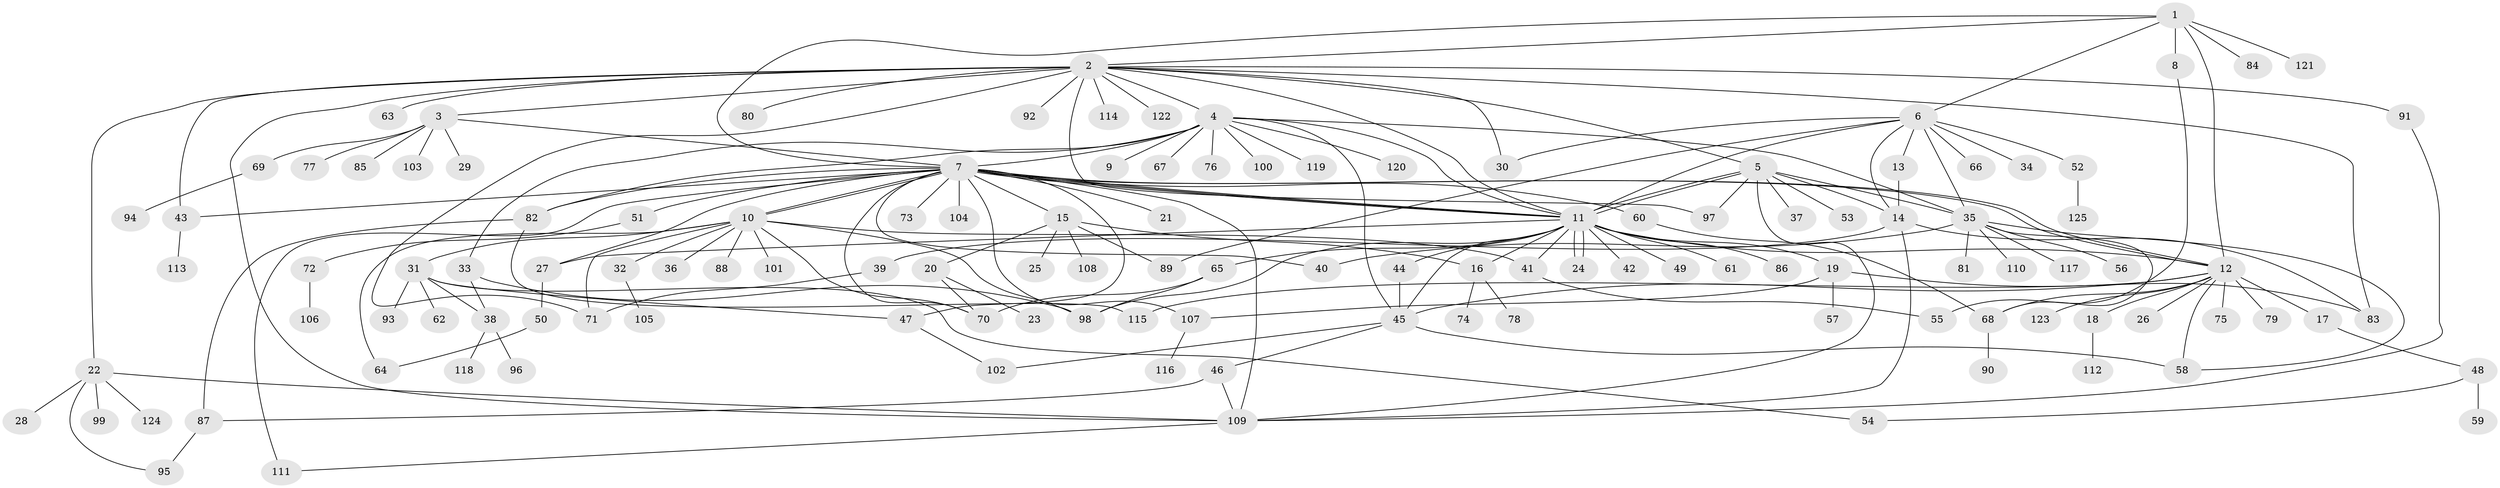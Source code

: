 // coarse degree distribution, {6: 0.020618556701030927, 31: 0.010309278350515464, 11: 0.030927835051546393, 15: 0.010309278350515464, 9: 0.010309278350515464, 27: 0.010309278350515464, 2: 0.21649484536082475, 1: 0.5051546391752577, 12: 0.010309278350515464, 7: 0.020618556701030927, 3: 0.10309278350515463, 5: 0.020618556701030927, 4: 0.030927835051546393}
// Generated by graph-tools (version 1.1) at 2025/23/03/03/25 07:23:55]
// undirected, 125 vertices, 185 edges
graph export_dot {
graph [start="1"]
  node [color=gray90,style=filled];
  1;
  2;
  3;
  4;
  5;
  6;
  7;
  8;
  9;
  10;
  11;
  12;
  13;
  14;
  15;
  16;
  17;
  18;
  19;
  20;
  21;
  22;
  23;
  24;
  25;
  26;
  27;
  28;
  29;
  30;
  31;
  32;
  33;
  34;
  35;
  36;
  37;
  38;
  39;
  40;
  41;
  42;
  43;
  44;
  45;
  46;
  47;
  48;
  49;
  50;
  51;
  52;
  53;
  54;
  55;
  56;
  57;
  58;
  59;
  60;
  61;
  62;
  63;
  64;
  65;
  66;
  67;
  68;
  69;
  70;
  71;
  72;
  73;
  74;
  75;
  76;
  77;
  78;
  79;
  80;
  81;
  82;
  83;
  84;
  85;
  86;
  87;
  88;
  89;
  90;
  91;
  92;
  93;
  94;
  95;
  96;
  97;
  98;
  99;
  100;
  101;
  102;
  103;
  104;
  105;
  106;
  107;
  108;
  109;
  110;
  111;
  112;
  113;
  114;
  115;
  116;
  117;
  118;
  119;
  120;
  121;
  122;
  123;
  124;
  125;
  1 -- 2;
  1 -- 6;
  1 -- 7;
  1 -- 8;
  1 -- 12;
  1 -- 84;
  1 -- 121;
  2 -- 3;
  2 -- 4;
  2 -- 5;
  2 -- 11;
  2 -- 22;
  2 -- 30;
  2 -- 43;
  2 -- 63;
  2 -- 71;
  2 -- 80;
  2 -- 83;
  2 -- 91;
  2 -- 92;
  2 -- 97;
  2 -- 109;
  2 -- 114;
  2 -- 122;
  3 -- 7;
  3 -- 29;
  3 -- 69;
  3 -- 77;
  3 -- 85;
  3 -- 103;
  4 -- 7;
  4 -- 9;
  4 -- 11;
  4 -- 33;
  4 -- 35;
  4 -- 45;
  4 -- 67;
  4 -- 76;
  4 -- 82;
  4 -- 100;
  4 -- 119;
  4 -- 120;
  5 -- 11;
  5 -- 11;
  5 -- 14;
  5 -- 35;
  5 -- 37;
  5 -- 53;
  5 -- 97;
  5 -- 109;
  6 -- 11;
  6 -- 13;
  6 -- 14;
  6 -- 30;
  6 -- 34;
  6 -- 35;
  6 -- 52;
  6 -- 66;
  6 -- 89;
  7 -- 10;
  7 -- 10;
  7 -- 11;
  7 -- 11;
  7 -- 11;
  7 -- 12;
  7 -- 12;
  7 -- 15;
  7 -- 21;
  7 -- 27;
  7 -- 40;
  7 -- 43;
  7 -- 47;
  7 -- 51;
  7 -- 60;
  7 -- 70;
  7 -- 73;
  7 -- 82;
  7 -- 104;
  7 -- 107;
  7 -- 109;
  7 -- 111;
  8 -- 55;
  10 -- 31;
  10 -- 32;
  10 -- 36;
  10 -- 41;
  10 -- 64;
  10 -- 70;
  10 -- 71;
  10 -- 88;
  10 -- 98;
  10 -- 101;
  11 -- 12;
  11 -- 16;
  11 -- 19;
  11 -- 24;
  11 -- 24;
  11 -- 27;
  11 -- 41;
  11 -- 42;
  11 -- 44;
  11 -- 45;
  11 -- 49;
  11 -- 61;
  11 -- 65;
  11 -- 86;
  11 -- 98;
  12 -- 17;
  12 -- 18;
  12 -- 26;
  12 -- 45;
  12 -- 58;
  12 -- 68;
  12 -- 75;
  12 -- 79;
  12 -- 115;
  12 -- 123;
  13 -- 14;
  14 -- 39;
  14 -- 83;
  14 -- 109;
  15 -- 16;
  15 -- 20;
  15 -- 25;
  15 -- 89;
  15 -- 108;
  16 -- 74;
  16 -- 78;
  17 -- 48;
  18 -- 112;
  19 -- 57;
  19 -- 83;
  19 -- 107;
  20 -- 23;
  20 -- 70;
  22 -- 28;
  22 -- 95;
  22 -- 99;
  22 -- 109;
  22 -- 124;
  27 -- 50;
  31 -- 38;
  31 -- 47;
  31 -- 54;
  31 -- 62;
  31 -- 93;
  32 -- 105;
  33 -- 38;
  33 -- 98;
  35 -- 40;
  35 -- 56;
  35 -- 58;
  35 -- 68;
  35 -- 81;
  35 -- 110;
  35 -- 117;
  38 -- 96;
  38 -- 118;
  39 -- 71;
  41 -- 55;
  43 -- 113;
  44 -- 45;
  45 -- 46;
  45 -- 58;
  45 -- 102;
  46 -- 87;
  46 -- 109;
  47 -- 102;
  48 -- 54;
  48 -- 59;
  50 -- 64;
  51 -- 72;
  52 -- 125;
  60 -- 68;
  65 -- 70;
  65 -- 98;
  68 -- 90;
  69 -- 94;
  72 -- 106;
  82 -- 87;
  82 -- 115;
  87 -- 95;
  91 -- 109;
  107 -- 116;
  109 -- 111;
}
